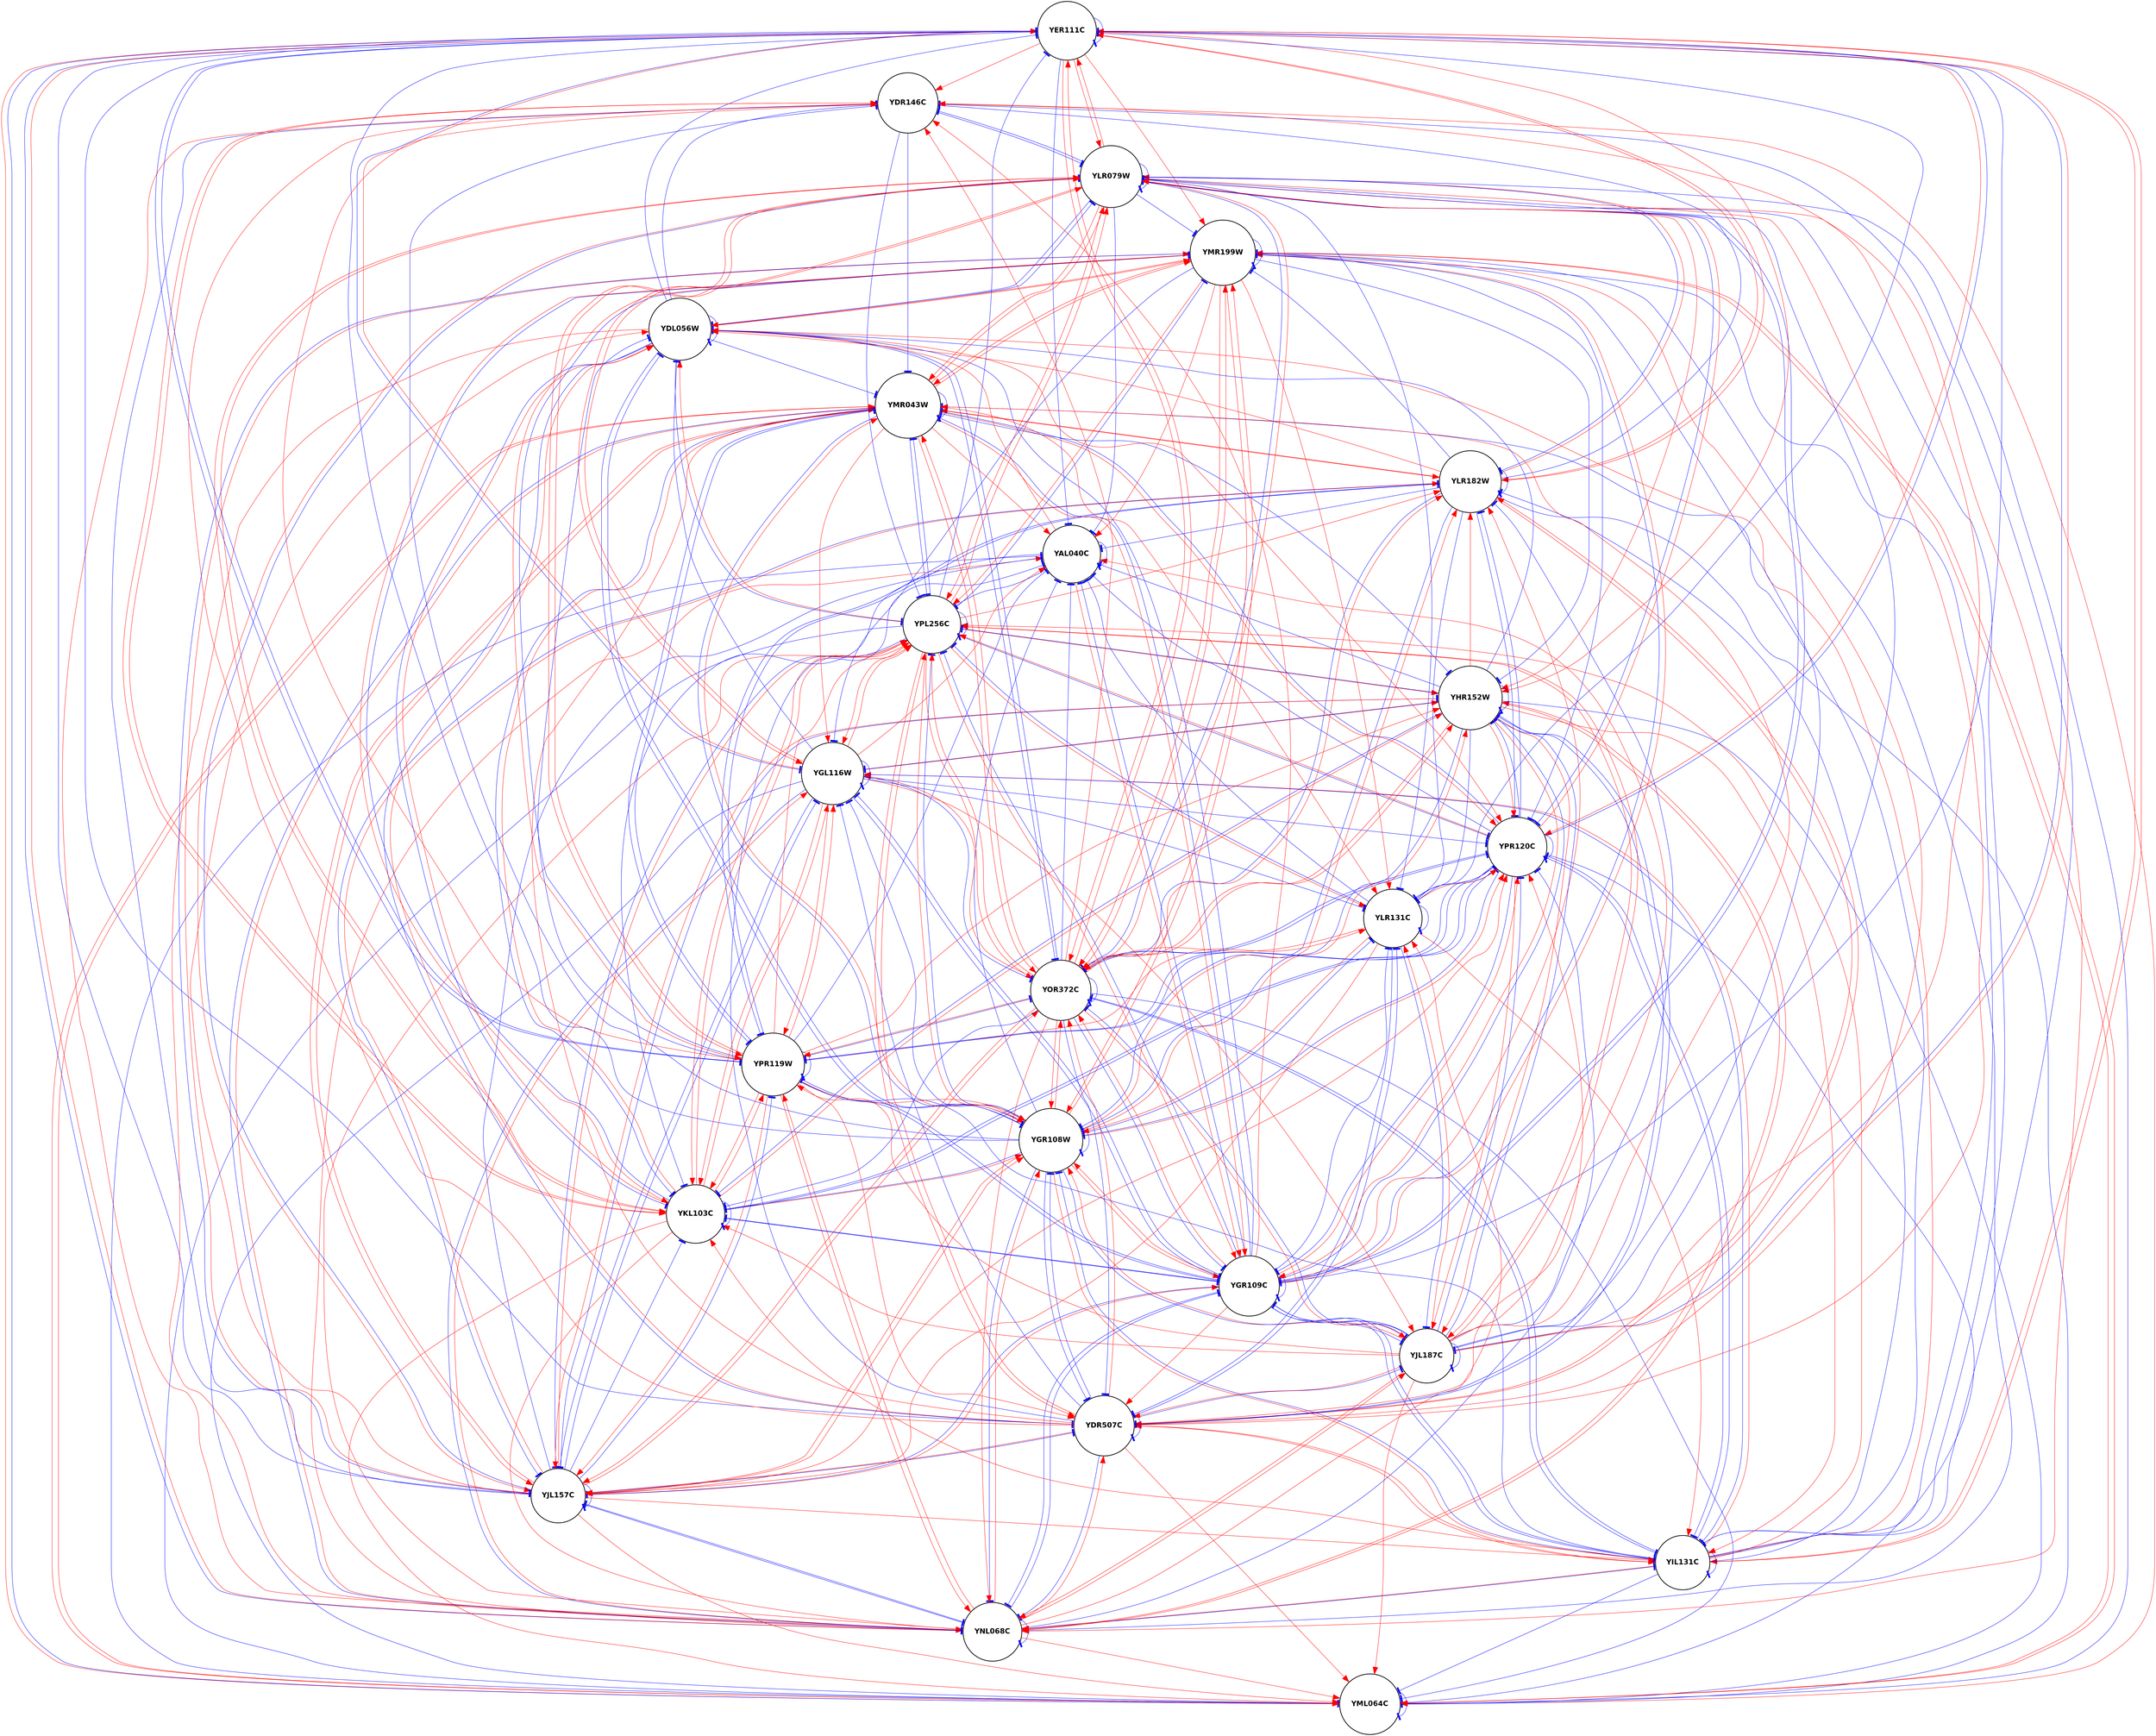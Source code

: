  digraph "Gene regulatory network" {
 		graph                            
 		[                                
 	center="true"                        
 			overlap="false"              
 			Damping=0.999                
 			fontname="Helvetica"         
 			maxiter=1000000              
 			splines="true"               
 			sep=0.8                      
 			epsilon=0.0000001            
 			ratio="auto"                 
 		]                                
 		node                             
 		[                                
 			fontsize=20                  
 			fontname="Helvetica-bold"    
 			shape="circle"               
 			style="bold"                 
 		]                                
 		edge                             
 		[                                
 			fontsize=18                   
 			fontname="Helvetica"         
 			arrowsize=2.0                 
 			len=2.5                      
 		]                                
YER111C    ->  YDR146C  
 		[color="red", arrowhead="normal"]
YLR182W    ->  YDR146C  
 		[color="blue", arrowhead="tee"] 
YDL056W    ->  YDR146C  
 		[color="blue", arrowhead="tee"] 
YNL068C    ->  YDR146C  
 		[color="red", arrowhead="normal"]
YIL131C    ->  YDR146C  
 		[color="blue", arrowhead="tee"] 
YLR079W    ->  YDR146C  
 		[color="blue", arrowhead="tee"] 
YJL157C    ->  YDR146C  
 		[color="blue", arrowhead="tee"] 
YGR109C    ->  YDR146C  
 		[color="red", arrowhead="normal"]
YDR507C    ->  YDR146C  
 		[color="red", arrowhead="normal"]
YJL187C    ->  YDR146C  
 		[color="red", arrowhead="normal"]
YKL103C    ->  YDR146C  
 		[color="red", arrowhead="normal"]
YGR108W    ->  YDR146C  
 		[color="blue", arrowhead="tee"] 
YPR119W    ->  YDR146C  
 		[color="red", arrowhead="normal"]
YOR372C    ->  YDR146C  
 		[color="red", arrowhead="normal"]
YER111C    ->  YER111C  
 		[color="blue", arrowhead="tee"] 
YLR182W    ->  YER111C  
 		[color="red", arrowhead="normal"]
YDL056W    ->  YER111C  
 		[color="blue", arrowhead="tee"] 
YLR131C    ->  YER111C  
 		[color="blue", arrowhead="tee"] 
YNL068C    ->  YER111C  
 		[color="red", arrowhead="normal"]
YIL131C    ->  YER111C  
 		[color="red", arrowhead="normal"]
YLR079W    ->  YER111C  
 		[color="red", arrowhead="normal"]
YPL256C    ->  YER111C  
 		[color="blue", arrowhead="tee"] 
YJL157C    ->  YER111C  
 		[color="blue", arrowhead="tee"] 
YPR120C    ->  YER111C  
 		[color="blue", arrowhead="tee"] 
YGR109C    ->  YER111C  
 		[color="blue", arrowhead="tee"] 
YDR507C    ->  YER111C  
 		[color="blue", arrowhead="tee"] 
YJL187C    ->  YER111C  
 		[color="red", arrowhead="normal"]
YGL116W    ->  YER111C  
 		[color="red", arrowhead="normal"]
YML064C    ->  YER111C  
 		[color="blue", arrowhead="tee"] 
YGR108W    ->  YER111C  
 		[color="blue", arrowhead="tee"] 
YPR119W    ->  YER111C  
 		[color="blue", arrowhead="tee"] 
YOR372C    ->  YER111C  
 		[color="red", arrowhead="normal"]
YER111C    ->  YLR182W  
 		[color="red", arrowhead="normal"]
YLR182W    ->  YLR182W  
 		[color="blue", arrowhead="tee"] 
YMR043W    ->  YLR182W  
 		[color="red", arrowhead="normal"]
YIL131C    ->  YLR182W  
 		[color="blue", arrowhead="tee"] 
YLR079W    ->  YLR182W  
 		[color="blue", arrowhead="tee"] 
YPL256C    ->  YLR182W  
 		[color="red", arrowhead="normal"]
YJL157C    ->  YLR182W  
 		[color="red", arrowhead="normal"]
YPR120C    ->  YLR182W  
 		[color="blue", arrowhead="tee"] 
YGR109C    ->  YLR182W  
 		[color="red", arrowhead="normal"]
YDR507C    ->  YLR182W  
 		[color="red", arrowhead="normal"]
YJL187C    ->  YLR182W  
 		[color="blue", arrowhead="tee"] 
YHR152W    ->  YLR182W  
 		[color="red", arrowhead="normal"]
YGR108W    ->  YLR182W  
 		[color="red", arrowhead="normal"]
YPR119W    ->  YLR182W  
 		[color="blue", arrowhead="tee"] 
YOR372C    ->  YLR182W  
 		[color="red", arrowhead="normal"]
YLR182W    ->  YDL056W  
 		[color="red", arrowhead="normal"]
YDL056W    ->  YDL056W  
 		[color="blue", arrowhead="tee"] 
YIL131C    ->  YDL056W  
 		[color="red", arrowhead="normal"]
YLR079W    ->  YDL056W  
 		[color="blue", arrowhead="tee"] 
YAL040C    ->  YDL056W  
 		[color="red", arrowhead="normal"]
YMR199W    ->  YDL056W  
 		[color="red", arrowhead="normal"]
YPL256C    ->  YDL056W  
 		[color="red", arrowhead="normal"]
YJL157C    ->  YDL056W  
 		[color="red", arrowhead="normal"]
YGR109C    ->  YDL056W  
 		[color="blue", arrowhead="tee"] 
YDR507C    ->  YDL056W  
 		[color="red", arrowhead="normal"]
YGL116W    ->  YDL056W  
 		[color="blue", arrowhead="tee"] 
YHR152W    ->  YDL056W  
 		[color="blue", arrowhead="tee"] 
YKL103C    ->  YDL056W  
 		[color="red", arrowhead="normal"]
YGR108W    ->  YDL056W  
 		[color="blue", arrowhead="tee"] 
YPR119W    ->  YDL056W  
 		[color="blue", arrowhead="tee"] 
YOR372C    ->  YDL056W  
 		[color="blue", arrowhead="tee"] 
YLR182W    ->  YLR131C  
 		[color="blue", arrowhead="tee"] 
YLR131C    ->  YLR131C  
 		[color="blue", arrowhead="tee"] 
YMR043W    ->  YLR131C  
 		[color="red", arrowhead="normal"]
YNL068C    ->  YLR131C  
 		[color="red", arrowhead="normal"]
YLR079W    ->  YLR131C  
 		[color="blue", arrowhead="tee"] 
YMR199W    ->  YLR131C  
 		[color="red", arrowhead="normal"]
YPL256C    ->  YLR131C  
 		[color="red", arrowhead="normal"]
YPR120C    ->  YLR131C  
 		[color="blue", arrowhead="tee"] 
YGR109C    ->  YLR131C  
 		[color="blue", arrowhead="tee"] 
YDR507C    ->  YLR131C  
 		[color="blue", arrowhead="tee"] 
YJL187C    ->  YLR131C  
 		[color="red", arrowhead="normal"]
YGL116W    ->  YLR131C  
 		[color="blue", arrowhead="tee"] 
YHR152W    ->  YLR131C  
 		[color="blue", arrowhead="tee"] 
YGR108W    ->  YLR131C  
 		[color="blue", arrowhead="tee"] 
YPR119W    ->  YLR131C  
 		[color="red", arrowhead="normal"]
YDR146C    ->  YMR043W  
 		[color="blue", arrowhead="tee"] 
YLR182W    ->  YMR043W  
 		[color="red", arrowhead="normal"]
YDL056W    ->  YMR043W  
 		[color="blue", arrowhead="tee"] 
YMR043W    ->  YMR043W  
 		[color="blue", arrowhead="tee"] 
YNL068C    ->  YMR043W  
 		[color="red", arrowhead="normal"]
YIL131C    ->  YMR043W  
 		[color="blue", arrowhead="tee"] 
YLR079W    ->  YMR043W  
 		[color="red", arrowhead="normal"]
YMR199W    ->  YMR043W  
 		[color="red", arrowhead="normal"]
YPL256C    ->  YMR043W  
 		[color="blue", arrowhead="tee"] 
YJL157C    ->  YMR043W  
 		[color="red", arrowhead="normal"]
YPR120C    ->  YMR043W  
 		[color="blue", arrowhead="tee"] 
YGR109C    ->  YMR043W  
 		[color="blue", arrowhead="tee"] 
YDR507C    ->  YMR043W  
 		[color="red", arrowhead="normal"]
YJL187C    ->  YMR043W  
 		[color="red", arrowhead="normal"]
YKL103C    ->  YMR043W  
 		[color="red", arrowhead="normal"]
YML064C    ->  YMR043W  
 		[color="red", arrowhead="normal"]
YGR108W    ->  YMR043W  
 		[color="red", arrowhead="normal"]
YPR119W    ->  YMR043W  
 		[color="blue", arrowhead="tee"] 
YOR372C    ->  YMR043W  
 		[color="red", arrowhead="normal"]
YER111C    ->  YNL068C  
 		[color="blue", arrowhead="tee"] 
YDL056W    ->  YNL068C  
 		[color="red", arrowhead="normal"]
YMR043W    ->  YNL068C  
 		[color="blue", arrowhead="tee"] 
YNL068C    ->  YNL068C  
 		[color="blue", arrowhead="tee"] 
YIL131C    ->  YNL068C  
 		[color="red", arrowhead="normal"]
YLR079W    ->  YNL068C  
 		[color="red", arrowhead="normal"]
YJL157C    ->  YNL068C  
 		[color="blue", arrowhead="tee"] 
YGR109C    ->  YNL068C  
 		[color="blue", arrowhead="tee"] 
YDR507C    ->  YNL068C  
 		[color="blue", arrowhead="tee"] 
YJL187C    ->  YNL068C  
 		[color="red", arrowhead="normal"]
YGL116W    ->  YNL068C  
 		[color="blue", arrowhead="tee"] 
YHR152W    ->  YNL068C  
 		[color="red", arrowhead="normal"]
YKL103C    ->  YNL068C  
 		[color="red", arrowhead="normal"]
YGR108W    ->  YNL068C  
 		[color="blue", arrowhead="tee"] 
YPR119W    ->  YNL068C  
 		[color="red", arrowhead="normal"]
YOR372C    ->  YNL068C  
 		[color="red", arrowhead="normal"]
YER111C    ->  YIL131C  
 		[color="red", arrowhead="normal"]
YLR131C    ->  YIL131C  
 		[color="red", arrowhead="normal"]
YNL068C    ->  YIL131C  
 		[color="blue", arrowhead="tee"] 
YIL131C    ->  YIL131C  
 		[color="blue", arrowhead="tee"] 
YLR079W    ->  YIL131C  
 		[color="blue", arrowhead="tee"] 
YJL157C    ->  YIL131C  
 		[color="red", arrowhead="normal"]
YPR120C    ->  YIL131C  
 		[color="blue", arrowhead="tee"] 
YGR109C    ->  YIL131C  
 		[color="blue", arrowhead="tee"] 
YDR507C    ->  YIL131C  
 		[color="red", arrowhead="normal"]
YGL116W    ->  YIL131C  
 		[color="blue", arrowhead="tee"] 
YHR152W    ->  YIL131C  
 		[color="red", arrowhead="normal"]
YGR108W    ->  YIL131C  
 		[color="red", arrowhead="normal"]
YPR119W    ->  YIL131C  
 		[color="blue", arrowhead="tee"] 
YOR372C    ->  YIL131C  
 		[color="blue", arrowhead="tee"] 
YDR146C    ->  YLR079W  
 		[color="blue", arrowhead="tee"] 
YER111C    ->  YLR079W  
 		[color="red", arrowhead="normal"]
YLR182W    ->  YLR079W  
 		[color="red", arrowhead="normal"]
YDL056W    ->  YLR079W  
 		[color="blue", arrowhead="tee"] 
YMR043W    ->  YLR079W  
 		[color="red", arrowhead="normal"]
YLR079W    ->  YLR079W  
 		[color="blue", arrowhead="tee"] 
YPL256C    ->  YLR079W  
 		[color="red", arrowhead="normal"]
YJL157C    ->  YLR079W  
 		[color="blue", arrowhead="tee"] 
YPR120C    ->  YLR079W  
 		[color="red", arrowhead="normal"]
YGR109C    ->  YLR079W  
 		[color="blue", arrowhead="tee"] 
YJL187C    ->  YLR079W  
 		[color="blue", arrowhead="tee"] 
YGL116W    ->  YLR079W  
 		[color="red", arrowhead="normal"]
YKL103C    ->  YLR079W  
 		[color="red", arrowhead="normal"]
YPR119W    ->  YLR079W  
 		[color="red", arrowhead="normal"]
YOR372C    ->  YLR079W  
 		[color="red", arrowhead="normal"]
YER111C    ->  YAL040C  
 		[color="blue", arrowhead="tee"] 
YLR182W    ->  YAL040C  
 		[color="blue", arrowhead="tee"] 
YLR131C    ->  YAL040C  
 		[color="blue", arrowhead="tee"] 
YMR043W    ->  YAL040C  
 		[color="red", arrowhead="normal"]
YNL068C    ->  YAL040C  
 		[color="red", arrowhead="normal"]
YLR079W    ->  YAL040C  
 		[color="blue", arrowhead="tee"] 
YAL040C    ->  YAL040C  
 		[color="blue", arrowhead="tee"] 
YMR199W    ->  YAL040C  
 		[color="red", arrowhead="normal"]
YJL157C    ->  YAL040C  
 		[color="blue", arrowhead="tee"] 
YPR120C    ->  YAL040C  
 		[color="blue", arrowhead="tee"] 
YGR109C    ->  YAL040C  
 		[color="blue", arrowhead="tee"] 
YDR507C    ->  YAL040C  
 		[color="blue", arrowhead="tee"] 
YJL187C    ->  YAL040C  
 		[color="red", arrowhead="normal"]
YGL116W    ->  YAL040C  
 		[color="red", arrowhead="normal"]
YHR152W    ->  YAL040C  
 		[color="blue", arrowhead="tee"] 
YML064C    ->  YAL040C  
 		[color="blue", arrowhead="tee"] 
YGR108W    ->  YAL040C  
 		[color="blue", arrowhead="tee"] 
YPR119W    ->  YAL040C  
 		[color="blue", arrowhead="tee"] 
YOR372C    ->  YAL040C  
 		[color="blue", arrowhead="tee"] 
YER111C    ->  YMR199W  
 		[color="red", arrowhead="normal"]
YLR182W    ->  YMR199W  
 		[color="blue", arrowhead="tee"] 
YDL056W    ->  YMR199W  
 		[color="red", arrowhead="normal"]
YMR043W    ->  YMR199W  
 		[color="red", arrowhead="normal"]
YNL068C    ->  YMR199W  
 		[color="blue", arrowhead="tee"] 
YIL131C    ->  YMR199W  
 		[color="blue", arrowhead="tee"] 
YLR079W    ->  YMR199W  
 		[color="blue", arrowhead="tee"] 
YMR199W    ->  YMR199W  
 		[color="blue", arrowhead="tee"] 
YPL256C    ->  YMR199W  
 		[color="blue", arrowhead="tee"] 
YJL157C    ->  YMR199W  
 		[color="red", arrowhead="normal"]
YGR109C    ->  YMR199W  
 		[color="red", arrowhead="normal"]
YDR507C    ->  YMR199W  
 		[color="red", arrowhead="normal"]
YJL187C    ->  YMR199W  
 		[color="blue", arrowhead="tee"] 
YKL103C    ->  YMR199W  
 		[color="blue", arrowhead="tee"] 
YML064C    ->  YMR199W  
 		[color="red", arrowhead="normal"]
YGR108W    ->  YMR199W  
 		[color="red", arrowhead="normal"]
YPR119W    ->  YMR199W  
 		[color="blue", arrowhead="tee"] 
YOR372C    ->  YMR199W  
 		[color="red", arrowhead="normal"]
YDR146C    ->  YPL256C  
 		[color="blue", arrowhead="tee"] 
YDL056W    ->  YPL256C  
 		[color="blue", arrowhead="tee"] 
YLR131C    ->  YPL256C  
 		[color="blue", arrowhead="tee"] 
YMR043W    ->  YPL256C  
 		[color="blue", arrowhead="tee"] 
YNL068C    ->  YPL256C  
 		[color="red", arrowhead="normal"]
YIL131C    ->  YPL256C  
 		[color="red", arrowhead="normal"]
YLR079W    ->  YPL256C  
 		[color="red", arrowhead="normal"]
YAL040C    ->  YPL256C  
 		[color="blue", arrowhead="tee"] 
YMR199W    ->  YPL256C  
 		[color="red", arrowhead="normal"]
YPL256C    ->  YPL256C  
 		[color="blue", arrowhead="tee"] 
YJL157C    ->  YPL256C  
 		[color="red", arrowhead="normal"]
YPR120C    ->  YPL256C  
 		[color="red", arrowhead="normal"]
YGR109C    ->  YPL256C  
 		[color="blue", arrowhead="tee"] 
YDR507C    ->  YPL256C  
 		[color="red", arrowhead="normal"]
YJL187C    ->  YPL256C  
 		[color="red", arrowhead="normal"]
YGL116W    ->  YPL256C  
 		[color="red", arrowhead="normal"]
YHR152W    ->  YPL256C  
 		[color="blue", arrowhead="tee"] 
YKL103C    ->  YPL256C  
 		[color="red", arrowhead="normal"]
YGR108W    ->  YPL256C  
 		[color="blue", arrowhead="tee"] 
YPR119W    ->  YPL256C  
 		[color="red", arrowhead="normal"]
YOR372C    ->  YPL256C  
 		[color="red", arrowhead="normal"]
YLR182W    ->  YJL157C  
 		[color="blue", arrowhead="tee"] 
YLR131C    ->  YJL157C  
 		[color="red", arrowhead="normal"]
YMR043W    ->  YJL157C  
 		[color="red", arrowhead="normal"]
YNL068C    ->  YJL157C  
 		[color="blue", arrowhead="tee"] 
YLR079W    ->  YJL157C  
 		[color="red", arrowhead="normal"]
YMR199W    ->  YJL157C  
 		[color="blue", arrowhead="tee"] 
YPL256C    ->  YJL157C  
 		[color="blue", arrowhead="tee"] 
YJL157C    ->  YJL157C  
 		[color="blue", arrowhead="tee"] 
YGR109C    ->  YJL157C  
 		[color="blue", arrowhead="tee"] 
YDR507C    ->  YJL157C  
 		[color="red", arrowhead="normal"]
YGL116W    ->  YJL157C  
 		[color="blue", arrowhead="tee"] 
YHR152W    ->  YJL157C  
 		[color="red", arrowhead="normal"]
YGR108W    ->  YJL157C  
 		[color="red", arrowhead="normal"]
YPR119W    ->  YJL157C  
 		[color="red", arrowhead="normal"]
YOR372C    ->  YJL157C  
 		[color="red", arrowhead="normal"]
YER111C    ->  YPR120C  
 		[color="red", arrowhead="normal"]
YLR182W    ->  YPR120C  
 		[color="blue", arrowhead="tee"] 
YDL056W    ->  YPR120C  
 		[color="red", arrowhead="normal"]
YLR131C    ->  YPR120C  
 		[color="red", arrowhead="normal"]
YMR043W    ->  YPR120C  
 		[color="red", arrowhead="normal"]
YNL068C    ->  YPR120C  
 		[color="blue", arrowhead="tee"] 
YIL131C    ->  YPR120C  
 		[color="blue", arrowhead="tee"] 
YLR079W    ->  YPR120C  
 		[color="blue", arrowhead="tee"] 
YMR199W    ->  YPR120C  
 		[color="blue", arrowhead="tee"] 
YPL256C    ->  YPR120C  
 		[color="blue", arrowhead="tee"] 
YJL157C    ->  YPR120C  
 		[color="red", arrowhead="normal"]
YPR120C    ->  YPR120C  
 		[color="blue", arrowhead="tee"] 
YGR109C    ->  YPR120C  
 		[color="red", arrowhead="normal"]
YDR507C    ->  YPR120C  
 		[color="red", arrowhead="normal"]
YJL187C    ->  YPR120C  
 		[color="blue", arrowhead="tee"] 
YGL116W    ->  YPR120C  
 		[color="blue", arrowhead="tee"] 
YHR152W    ->  YPR120C  
 		[color="red", arrowhead="normal"]
YKL103C    ->  YPR120C  
 		[color="blue", arrowhead="tee"] 
YGR108W    ->  YPR120C  
 		[color="red", arrowhead="normal"]
YPR119W    ->  YPR120C  
 		[color="blue", arrowhead="tee"] 
YOR372C    ->  YPR120C  
 		[color="blue", arrowhead="tee"] 
YMR043W    ->  YGR109C  
 		[color="red", arrowhead="normal"]
YNL068C    ->  YGR109C  
 		[color="blue", arrowhead="tee"] 
YIL131C    ->  YGR109C  
 		[color="blue", arrowhead="tee"] 
YLR079W    ->  YGR109C  
 		[color="blue", arrowhead="tee"] 
YAL040C    ->  YGR109C  
 		[color="red", arrowhead="normal"]
YMR199W    ->  YGR109C  
 		[color="blue", arrowhead="tee"] 
YPL256C    ->  YGR109C  
 		[color="red", arrowhead="normal"]
YJL157C    ->  YGR109C  
 		[color="red", arrowhead="normal"]
YPR120C    ->  YGR109C  
 		[color="blue", arrowhead="tee"] 
YGR109C    ->  YGR109C  
 		[color="blue", arrowhead="tee"] 
YJL187C    ->  YGR109C  
 		[color="blue", arrowhead="tee"] 
YGL116W    ->  YGR109C  
 		[color="blue", arrowhead="tee"] 
YHR152W    ->  YGR109C  
 		[color="red", arrowhead="normal"]
YKL103C    ->  YGR109C  
 		[color="blue", arrowhead="tee"] 
YGR108W    ->  YGR109C  
 		[color="red", arrowhead="normal"]
YPR119W    ->  YGR109C  
 		[color="blue", arrowhead="tee"] 
YOR372C    ->  YGR109C  
 		[color="blue", arrowhead="tee"] 
YLR182W    ->  YDR507C  
 		[color="red", arrowhead="normal"]
YDL056W    ->  YDR507C  
 		[color="blue", arrowhead="tee"] 
YLR131C    ->  YDR507C  
 		[color="blue", arrowhead="tee"] 
YNL068C    ->  YDR507C  
 		[color="red", arrowhead="normal"]
YIL131C    ->  YDR507C  
 		[color="red", arrowhead="normal"]
YLR079W    ->  YDR507C  
 		[color="red", arrowhead="normal"]
YPL256C    ->  YDR507C  
 		[color="red", arrowhead="normal"]
YJL157C    ->  YDR507C  
 		[color="blue", arrowhead="tee"] 
YGR109C    ->  YDR507C  
 		[color="red", arrowhead="normal"]
YDR507C    ->  YDR507C  
 		[color="blue", arrowhead="tee"] 
YJL187C    ->  YDR507C  
 		[color="red", arrowhead="normal"]
YHR152W    ->  YDR507C  
 		[color="blue", arrowhead="tee"] 
YGR108W    ->  YDR507C  
 		[color="blue", arrowhead="tee"] 
YPR119W    ->  YDR507C  
 		[color="red", arrowhead="normal"]
YOR372C    ->  YDR507C  
 		[color="blue", arrowhead="tee"] 
YER111C    ->  YJL187C  
 		[color="blue", arrowhead="tee"] 
YLR131C    ->  YJL187C  
 		[color="blue", arrowhead="tee"] 
YNL068C    ->  YJL187C  
 		[color="red", arrowhead="normal"]
YPL256C    ->  YJL187C  
 		[color="red", arrowhead="normal"]
YPR120C    ->  YJL187C  
 		[color="red", arrowhead="normal"]
YGR109C    ->  YJL187C  
 		[color="blue", arrowhead="tee"] 
YDR507C    ->  YJL187C  
 		[color="blue", arrowhead="tee"] 
YJL187C    ->  YJL187C  
 		[color="blue", arrowhead="tee"] 
YGL116W    ->  YJL187C  
 		[color="red", arrowhead="normal"]
YHR152W    ->  YJL187C  
 		[color="red", arrowhead="normal"]
YGR108W    ->  YJL187C  
 		[color="blue", arrowhead="tee"] 
YOR372C    ->  YJL187C  
 		[color="red", arrowhead="normal"]
YER111C    ->  YGL116W  
 		[color="blue", arrowhead="tee"] 
YMR043W    ->  YGL116W  
 		[color="red", arrowhead="normal"]
YNL068C    ->  YGL116W  
 		[color="red", arrowhead="normal"]
YIL131C    ->  YGL116W  
 		[color="red", arrowhead="normal"]
YLR079W    ->  YGL116W  
 		[color="red", arrowhead="normal"]
YMR199W    ->  YGL116W  
 		[color="blue", arrowhead="tee"] 
YPL256C    ->  YGL116W  
 		[color="red", arrowhead="normal"]
YJL157C    ->  YGL116W  
 		[color="blue", arrowhead="tee"] 
YGR109C    ->  YGL116W  
 		[color="blue", arrowhead="tee"] 
YDR507C    ->  YGL116W  
 		[color="blue", arrowhead="tee"] 
YGL116W    ->  YGL116W  
 		[color="blue", arrowhead="tee"] 
YHR152W    ->  YGL116W  
 		[color="blue", arrowhead="tee"] 
YKL103C    ->  YGL116W  
 		[color="red", arrowhead="normal"]
YGR108W    ->  YGL116W  
 		[color="blue", arrowhead="tee"] 
YPR119W    ->  YGL116W  
 		[color="red", arrowhead="normal"]
YOR372C    ->  YGL116W  
 		[color="red", arrowhead="normal"]
YER111C    ->  YHR152W  
 		[color="red", arrowhead="normal"]
YMR043W    ->  YHR152W  
 		[color="blue", arrowhead="tee"] 
YNL068C    ->  YHR152W  
 		[color="red", arrowhead="normal"]
YLR079W    ->  YHR152W  
 		[color="red", arrowhead="normal"]
YMR199W    ->  YHR152W  
 		[color="blue", arrowhead="tee"] 
YPL256C    ->  YHR152W  
 		[color="red", arrowhead="normal"]
YJL157C    ->  YHR152W  
 		[color="blue", arrowhead="tee"] 
YPR120C    ->  YHR152W  
 		[color="blue", arrowhead="tee"] 
YGR109C    ->  YHR152W  
 		[color="blue", arrowhead="tee"] 
YDR507C    ->  YHR152W  
 		[color="blue", arrowhead="tee"] 
YJL187C    ->  YHR152W  
 		[color="blue", arrowhead="tee"] 
YGL116W    ->  YHR152W  
 		[color="red", arrowhead="normal"]
YHR152W    ->  YHR152W  
 		[color="blue", arrowhead="tee"] 
YKL103C    ->  YHR152W  
 		[color="red", arrowhead="normal"]
YGR108W    ->  YHR152W  
 		[color="red", arrowhead="normal"]
YPR119W    ->  YHR152W  
 		[color="red", arrowhead="normal"]
YOR372C    ->  YHR152W  
 		[color="red", arrowhead="normal"]
YDR146C    ->  YKL103C  
 		[color="red", arrowhead="normal"]
YDL056W    ->  YKL103C  
 		[color="blue", arrowhead="tee"] 
YMR043W    ->  YKL103C  
 		[color="blue", arrowhead="tee"] 
YIL131C    ->  YKL103C  
 		[color="red", arrowhead="normal"]
YLR079W    ->  YKL103C  
 		[color="red", arrowhead="normal"]
YAL040C    ->  YKL103C  
 		[color="blue", arrowhead="tee"] 
YMR199W    ->  YKL103C  
 		[color="red", arrowhead="normal"]
YPL256C    ->  YKL103C  
 		[color="red", arrowhead="normal"]
YJL157C    ->  YKL103C  
 		[color="blue", arrowhead="tee"] 
YPR120C    ->  YKL103C  
 		[color="blue", arrowhead="tee"] 
YGR109C    ->  YKL103C  
 		[color="blue", arrowhead="tee"] 
YJL187C    ->  YKL103C  
 		[color="red", arrowhead="normal"]
YGL116W    ->  YKL103C  
 		[color="red", arrowhead="normal"]
YHR152W    ->  YKL103C  
 		[color="blue", arrowhead="tee"] 
YKL103C    ->  YKL103C  
 		[color="blue", arrowhead="tee"] 
YGR108W    ->  YKL103C  
 		[color="blue", arrowhead="tee"] 
YPR119W    ->  YKL103C  
 		[color="red", arrowhead="normal"]
YOR372C    ->  YKL103C  
 		[color="blue", arrowhead="tee"] 
YDR146C    ->  YML064C  
 		[color="red", arrowhead="normal"]
YER111C    ->  YML064C  
 		[color="red", arrowhead="normal"]
YLR182W    ->  YML064C  
 		[color="blue", arrowhead="tee"] 
YMR043W    ->  YML064C  
 		[color="red", arrowhead="normal"]
YNL068C    ->  YML064C  
 		[color="red", arrowhead="normal"]
YIL131C    ->  YML064C  
 		[color="blue", arrowhead="tee"] 
YLR079W    ->  YML064C  
 		[color="blue", arrowhead="tee"] 
YMR199W    ->  YML064C  
 		[color="red", arrowhead="normal"]
YPL256C    ->  YML064C  
 		[color="blue", arrowhead="tee"] 
YJL157C    ->  YML064C  
 		[color="red", arrowhead="normal"]
YPR120C    ->  YML064C  
 		[color="blue", arrowhead="tee"] 
YDR507C    ->  YML064C  
 		[color="red", arrowhead="normal"]
YJL187C    ->  YML064C  
 		[color="red", arrowhead="normal"]
YGL116W    ->  YML064C  
 		[color="blue", arrowhead="tee"] 
YHR152W    ->  YML064C  
 		[color="blue", arrowhead="tee"] 
YKL103C    ->  YML064C  
 		[color="red", arrowhead="normal"]
YML064C    ->  YML064C  
 		[color="blue", arrowhead="tee"] 
YOR372C    ->  YML064C  
 		[color="blue", arrowhead="tee"] 
YLR182W    ->  YGR108W  
 		[color="blue", arrowhead="tee"] 
YDL056W    ->  YGR108W  
 		[color="blue", arrowhead="tee"] 
YLR131C    ->  YGR108W  
 		[color="red", arrowhead="normal"]
YMR043W    ->  YGR108W  
 		[color="blue", arrowhead="tee"] 
YNL068C    ->  YGR108W  
 		[color="red", arrowhead="normal"]
YIL131C    ->  YGR108W  
 		[color="blue", arrowhead="tee"] 
YMR199W    ->  YGR108W  
 		[color="red", arrowhead="normal"]
YPL256C    ->  YGR108W  
 		[color="red", arrowhead="normal"]
YJL157C    ->  YGR108W  
 		[color="red", arrowhead="normal"]
YPR120C    ->  YGR108W  
 		[color="blue", arrowhead="tee"] 
YGR109C    ->  YGR108W  
 		[color="red", arrowhead="normal"]
YDR507C    ->  YGR108W  
 		[color="blue", arrowhead="tee"] 
YJL187C    ->  YGR108W  
 		[color="red", arrowhead="normal"]
YHR152W    ->  YGR108W  
 		[color="blue", arrowhead="tee"] 
YKL103C    ->  YGR108W  
 		[color="red", arrowhead="normal"]
YGR108W    ->  YGR108W  
 		[color="blue", arrowhead="tee"] 
YPR119W    ->  YGR108W  
 		[color="red", arrowhead="normal"]
YOR372C    ->  YGR108W  
 		[color="red", arrowhead="normal"]
YER111C    ->  YPR119W  
 		[color="blue", arrowhead="tee"] 
YLR182W    ->  YPR119W  
 		[color="blue", arrowhead="tee"] 
YMR043W    ->  YPR119W  
 		[color="blue", arrowhead="tee"] 
YNL068C    ->  YPR119W  
 		[color="red", arrowhead="normal"]
YLR079W    ->  YPR119W  
 		[color="red", arrowhead="normal"]
YMR199W    ->  YPR119W  
 		[color="red", arrowhead="normal"]
YJL157C    ->  YPR119W  
 		[color="blue", arrowhead="tee"] 
YPR120C    ->  YPR119W  
 		[color="blue", arrowhead="tee"] 
YGR109C    ->  YPR119W  
 		[color="blue", arrowhead="tee"] 
YJL187C    ->  YPR119W  
 		[color="red", arrowhead="normal"]
YGL116W    ->  YPR119W  
 		[color="red", arrowhead="normal"]
YKL103C    ->  YPR119W  
 		[color="red", arrowhead="normal"]
YPR119W    ->  YPR119W  
 		[color="blue", arrowhead="tee"] 
YOR372C    ->  YPR119W  
 		[color="red", arrowhead="normal"]
YER111C    ->  YOR372C  
 		[color="red", arrowhead="normal"]
YLR182W    ->  YOR372C  
 		[color="blue", arrowhead="tee"] 
YDL056W    ->  YOR372C  
 		[color="blue", arrowhead="tee"] 
YLR131C    ->  YOR372C  
 		[color="red", arrowhead="normal"]
YMR043W    ->  YOR372C  
 		[color="red", arrowhead="normal"]
YIL131C    ->  YOR372C  
 		[color="blue", arrowhead="tee"] 
YLR079W    ->  YOR372C  
 		[color="blue", arrowhead="tee"] 
YMR199W    ->  YOR372C  
 		[color="red", arrowhead="normal"]
YPL256C    ->  YOR372C  
 		[color="red", arrowhead="normal"]
YJL157C    ->  YOR372C  
 		[color="red", arrowhead="normal"]
YPR120C    ->  YOR372C  
 		[color="blue", arrowhead="tee"] 
YGR109C    ->  YOR372C  
 		[color="red", arrowhead="normal"]
YDR507C    ->  YOR372C  
 		[color="red", arrowhead="normal"]
YJL187C    ->  YOR372C  
 		[color="blue", arrowhead="tee"] 
YGL116W    ->  YOR372C  
 		[color="blue", arrowhead="tee"] 
YHR152W    ->  YOR372C  
 		[color="red", arrowhead="normal"]
YGR108W    ->  YOR372C  
 		[color="red", arrowhead="normal"]
YPR119W    ->  YOR372C  
 		[color="blue", arrowhead="tee"] 
YOR372C    ->  YOR372C  
 		[color="blue", arrowhead="tee"] 
 	} 
